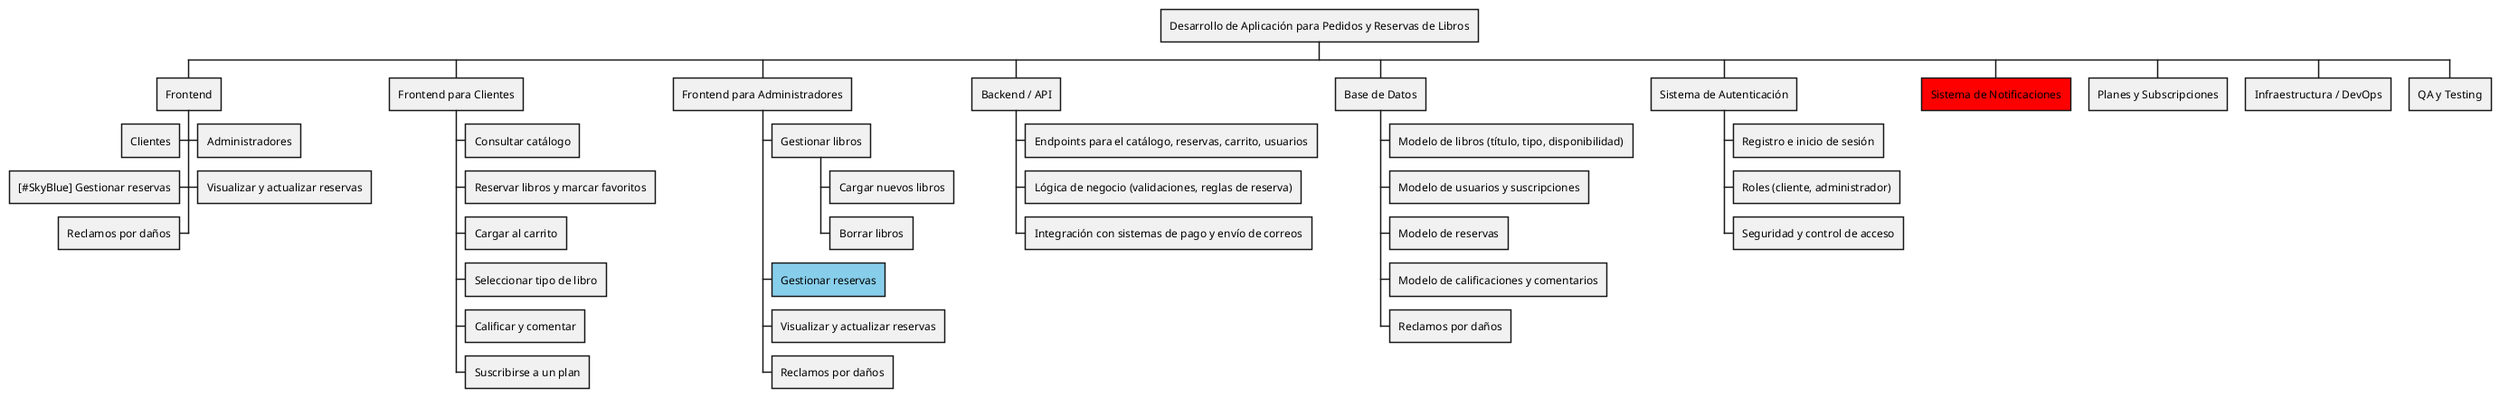 @startwbs

* Desarrollo de Aplicación para Pedidos y Reservas de Libros
** Frontend
***< Clientes
***> Administradores

***< [#SkyBlue] Gestionar reservas
***> Visualizar y actualizar reservas
***< Reclamos por daños

** Frontend para Clientes
*** Consultar catálogo
*** Reservar libros y marcar favoritos
*** Cargar al carrito
*** Seleccionar tipo de libro
*** Calificar y comentar
*** Suscribirse a un plan

** Frontend para Administradores
*** Gestionar libros
**** Cargar nuevos libros
**** Borrar libros
***[#SkyBlue] Gestionar reservas
*** Visualizar y actualizar reservas
*** Reclamos por daños

** Backend / API
*** Endpoints para el catálogo, reservas, carrito, usuarios
*** Lógica de negocio (validaciones, reglas de reserva)
*** Integración con sistemas de pago y envío de correos

** Base de Datos
*** Modelo de libros (título, tipo, disponibilidad)
*** Modelo de usuarios y suscripciones
*** Modelo de reservas
*** Modelo de calificaciones y comentarios
*** Reclamos por daños

** Sistema de Autenticación
*** Registro e inicio de sesión
*** Roles (cliente, administrador)
*** Seguridad y control de acceso

**[#Red] Sistema de Notificaciones

** Planes y Subscripciones

** Infraestructura / DevOps

** QA y Testing

@endwbs